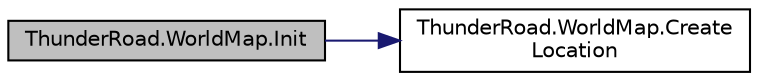 digraph "ThunderRoad.WorldMap.Init"
{
 // LATEX_PDF_SIZE
  edge [fontname="Helvetica",fontsize="10",labelfontname="Helvetica",labelfontsize="10"];
  node [fontname="Helvetica",fontsize="10",shape=record];
  rankdir="LR";
  Node1 [label="ThunderRoad.WorldMap.Init",height=0.2,width=0.4,color="black", fillcolor="grey75", style="filled", fontcolor="black",tooltip="Initializes this instance."];
  Node1 -> Node2 [color="midnightblue",fontsize="10",style="solid",fontname="Helvetica"];
  Node2 [label="ThunderRoad.WorldMap.Create\lLocation",height=0.2,width=0.4,color="black", fillcolor="white", style="filled",URL="$class_thunder_road_1_1_world_map.html#aa402972557db5c7a3da25abd38b34cfe",tooltip="Creates the location."];
}
